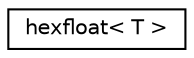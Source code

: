 digraph "Graphical Class Hierarchy"
{
  edge [fontname="Helvetica",fontsize="10",labelfontname="Helvetica",labelfontsize="10"];
  node [fontname="Helvetica",fontsize="10",shape=record];
  rankdir="LR";
  Node0 [label="hexfloat\< T \>",height=0.2,width=0.4,color="black", fillcolor="white", style="filled",URL="$classhexfloat.html"];
}
